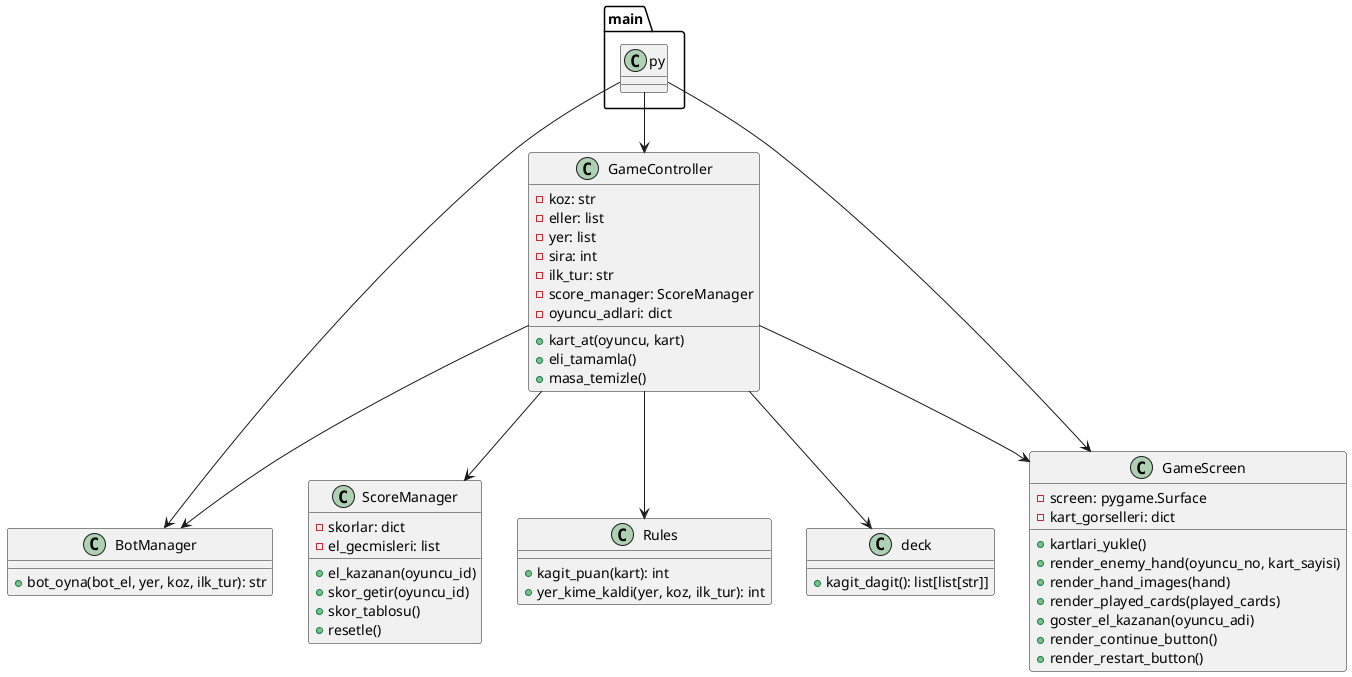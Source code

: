 @startuml
class GameController {
    - koz: str
    - eller: list
    - yer: list
    - sira: int
    - ilk_tur: str
    - score_manager: ScoreManager
    - oyuncu_adlari: dict
    + kart_at(oyuncu, kart)
    + eli_tamamla()
    + masa_temizle()
}

class BotManager {
    + bot_oyna(bot_el, yer, koz, ilk_tur): str
}

class ScoreManager {
    - skorlar: dict
    - el_gecmisleri: list
    + el_kazanan(oyuncu_id)
    + skor_getir(oyuncu_id)
    + skor_tablosu()
    + resetle()
}

class GameScreen {
    - screen: pygame.Surface
    - kart_gorselleri: dict
    + kartlari_yukle()
    + render_enemy_hand(oyuncu_no, kart_sayisi)
    + render_hand_images(hand)
    + render_played_cards(played_cards)
    + goster_el_kazanan(oyuncu_adi)
    + render_continue_button()
    + render_restart_button()
}

class Rules {
    + kagit_puan(kart): int
    + yer_kime_kaldi(yer, koz, ilk_tur): int
}

class deck {
    + kagit_dagit(): list[list[str]]
}

GameController --> ScoreManager
GameController --> Rules
GameController --> deck
GameController --> BotManager
GameController --> GameScreen
main.py --> GameController
main.py --> GameScreen
main.py --> BotManager

@enduml
